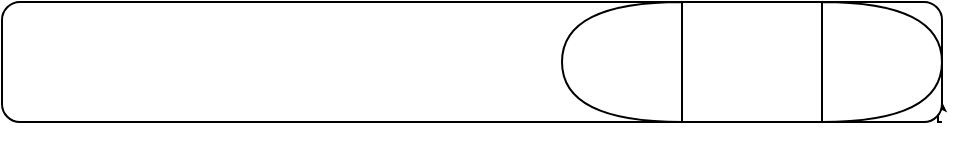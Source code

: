 <mxfile version="15.7.1" type="device"><diagram id="tAcUfPLVg-6AmRoETNTs" name="Page-1"><mxGraphModel dx="1422" dy="794" grid="1" gridSize="10" guides="1" tooltips="1" connect="1" arrows="1" fold="1" page="1" pageScale="1" pageWidth="850" pageHeight="1100" math="0" shadow="0"><root><mxCell id="0"/><mxCell id="1" parent="0"/><mxCell id="0R9QrSf6-ti7QuIy0bdn-3" style="edgeStyle=orthogonalEdgeStyle;rounded=0;orthogonalLoop=1;jettySize=auto;html=1;exitX=1;exitY=1;exitDx=0;exitDy=0;entryX=0.967;entryY=0.767;entryDx=0;entryDy=0;entryPerimeter=0;" edge="1" parent="1" source="0R9QrSf6-ti7QuIy0bdn-1" target="0R9QrSf6-ti7QuIy0bdn-2"><mxGeometry relative="1" as="geometry"/></mxCell><mxCell id="0R9QrSf6-ti7QuIy0bdn-1" value="" style="rounded=1;whiteSpace=wrap;html=1;" vertex="1" parent="1"><mxGeometry x="280" y="170" width="470" height="60" as="geometry"/></mxCell><mxCell id="0R9QrSf6-ti7QuIy0bdn-2" value="" style="shape=or;whiteSpace=wrap;html=1;" vertex="1" parent="1"><mxGeometry x="690" y="170" width="60" height="60" as="geometry"/></mxCell><mxCell id="0R9QrSf6-ti7QuIy0bdn-5" value="" style="shape=or;whiteSpace=wrap;html=1;direction=west;" vertex="1" parent="1"><mxGeometry x="560" y="170" width="60" height="60" as="geometry"/></mxCell></root></mxGraphModel></diagram></mxfile>